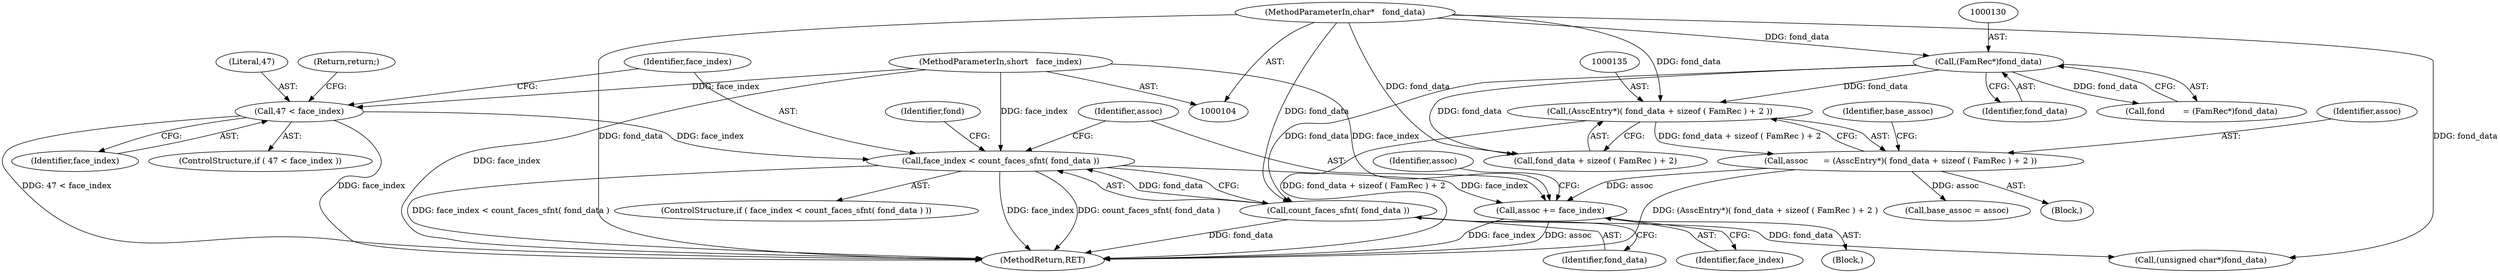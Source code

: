 digraph "0_savannah_18a8f0d9943369449bc4de92d411c78fb08d616c@pointer" {
"1000156" [label="(Call,assoc += face_index)"];
"1000151" [label="(Call,face_index < count_faces_sfnt( fond_data ))"];
"1000146" [label="(Call,47 < face_index)"];
"1000109" [label="(MethodParameterIn,short   face_index)"];
"1000153" [label="(Call,count_faces_sfnt( fond_data ))"];
"1000105" [label="(MethodParameterIn,char*   fond_data)"];
"1000129" [label="(Call,(FamRec*)fond_data)"];
"1000132" [label="(Call,assoc      = (AsscEntry*)( fond_data + sizeof ( FamRec ) + 2 ))"];
"1000134" [label="(Call,(AsscEntry*)( fond_data + sizeof ( FamRec ) + 2 ))"];
"1000157" [label="(Identifier,assoc)"];
"1000134" [label="(Call,(AsscEntry*)( fond_data + sizeof ( FamRec ) + 2 ))"];
"1000148" [label="(Identifier,face_index)"];
"1000136" [label="(Call,fond_data + sizeof ( FamRec ) + 2)"];
"1000143" [label="(Identifier,base_assoc)"];
"1000151" [label="(Call,face_index < count_faces_sfnt( fond_data ))"];
"1000146" [label="(Call,47 < face_index)"];
"1000133" [label="(Identifier,assoc)"];
"1000145" [label="(ControlStructure,if ( 47 < face_index ))"];
"1000132" [label="(Call,assoc      = (AsscEntry*)( fond_data + sizeof ( FamRec ) + 2 ))"];
"1000127" [label="(Call,fond       = (FamRec*)fond_data)"];
"1000142" [label="(Call,base_assoc = assoc)"];
"1000131" [label="(Identifier,fond_data)"];
"1000200" [label="(Identifier,fond)"];
"1000163" [label="(Identifier,assoc)"];
"1000403" [label="(MethodReturn,RET)"];
"1000147" [label="(Literal,47)"];
"1000152" [label="(Identifier,face_index)"];
"1000110" [label="(Block,)"];
"1000156" [label="(Call,assoc += face_index)"];
"1000150" [label="(ControlStructure,if ( face_index < count_faces_sfnt( fond_data ) ))"];
"1000158" [label="(Identifier,face_index)"];
"1000153" [label="(Call,count_faces_sfnt( fond_data ))"];
"1000129" [label="(Call,(FamRec*)fond_data)"];
"1000155" [label="(Block,)"];
"1000149" [label="(Return,return;)"];
"1000105" [label="(MethodParameterIn,char*   fond_data)"];
"1000109" [label="(MethodParameterIn,short   face_index)"];
"1000154" [label="(Identifier,fond_data)"];
"1000206" [label="(Call,(unsigned char*)fond_data)"];
"1000156" -> "1000155"  [label="AST: "];
"1000156" -> "1000158"  [label="CFG: "];
"1000157" -> "1000156"  [label="AST: "];
"1000158" -> "1000156"  [label="AST: "];
"1000163" -> "1000156"  [label="CFG: "];
"1000156" -> "1000403"  [label="DDG: assoc"];
"1000156" -> "1000403"  [label="DDG: face_index"];
"1000151" -> "1000156"  [label="DDG: face_index"];
"1000109" -> "1000156"  [label="DDG: face_index"];
"1000132" -> "1000156"  [label="DDG: assoc"];
"1000151" -> "1000150"  [label="AST: "];
"1000151" -> "1000153"  [label="CFG: "];
"1000152" -> "1000151"  [label="AST: "];
"1000153" -> "1000151"  [label="AST: "];
"1000157" -> "1000151"  [label="CFG: "];
"1000200" -> "1000151"  [label="CFG: "];
"1000151" -> "1000403"  [label="DDG: face_index < count_faces_sfnt( fond_data )"];
"1000151" -> "1000403"  [label="DDG: face_index"];
"1000151" -> "1000403"  [label="DDG: count_faces_sfnt( fond_data )"];
"1000146" -> "1000151"  [label="DDG: face_index"];
"1000109" -> "1000151"  [label="DDG: face_index"];
"1000153" -> "1000151"  [label="DDG: fond_data"];
"1000146" -> "1000145"  [label="AST: "];
"1000146" -> "1000148"  [label="CFG: "];
"1000147" -> "1000146"  [label="AST: "];
"1000148" -> "1000146"  [label="AST: "];
"1000149" -> "1000146"  [label="CFG: "];
"1000152" -> "1000146"  [label="CFG: "];
"1000146" -> "1000403"  [label="DDG: face_index"];
"1000146" -> "1000403"  [label="DDG: 47 < face_index"];
"1000109" -> "1000146"  [label="DDG: face_index"];
"1000109" -> "1000104"  [label="AST: "];
"1000109" -> "1000403"  [label="DDG: face_index"];
"1000153" -> "1000154"  [label="CFG: "];
"1000154" -> "1000153"  [label="AST: "];
"1000153" -> "1000403"  [label="DDG: fond_data"];
"1000105" -> "1000153"  [label="DDG: fond_data"];
"1000129" -> "1000153"  [label="DDG: fond_data"];
"1000153" -> "1000206"  [label="DDG: fond_data"];
"1000105" -> "1000104"  [label="AST: "];
"1000105" -> "1000403"  [label="DDG: fond_data"];
"1000105" -> "1000129"  [label="DDG: fond_data"];
"1000105" -> "1000134"  [label="DDG: fond_data"];
"1000105" -> "1000136"  [label="DDG: fond_data"];
"1000105" -> "1000206"  [label="DDG: fond_data"];
"1000129" -> "1000127"  [label="AST: "];
"1000129" -> "1000131"  [label="CFG: "];
"1000130" -> "1000129"  [label="AST: "];
"1000131" -> "1000129"  [label="AST: "];
"1000127" -> "1000129"  [label="CFG: "];
"1000129" -> "1000127"  [label="DDG: fond_data"];
"1000129" -> "1000134"  [label="DDG: fond_data"];
"1000129" -> "1000136"  [label="DDG: fond_data"];
"1000132" -> "1000110"  [label="AST: "];
"1000132" -> "1000134"  [label="CFG: "];
"1000133" -> "1000132"  [label="AST: "];
"1000134" -> "1000132"  [label="AST: "];
"1000143" -> "1000132"  [label="CFG: "];
"1000132" -> "1000403"  [label="DDG: (AsscEntry*)( fond_data + sizeof ( FamRec ) + 2 )"];
"1000134" -> "1000132"  [label="DDG: fond_data + sizeof ( FamRec ) + 2"];
"1000132" -> "1000142"  [label="DDG: assoc"];
"1000134" -> "1000136"  [label="CFG: "];
"1000135" -> "1000134"  [label="AST: "];
"1000136" -> "1000134"  [label="AST: "];
"1000134" -> "1000403"  [label="DDG: fond_data + sizeof ( FamRec ) + 2"];
}
